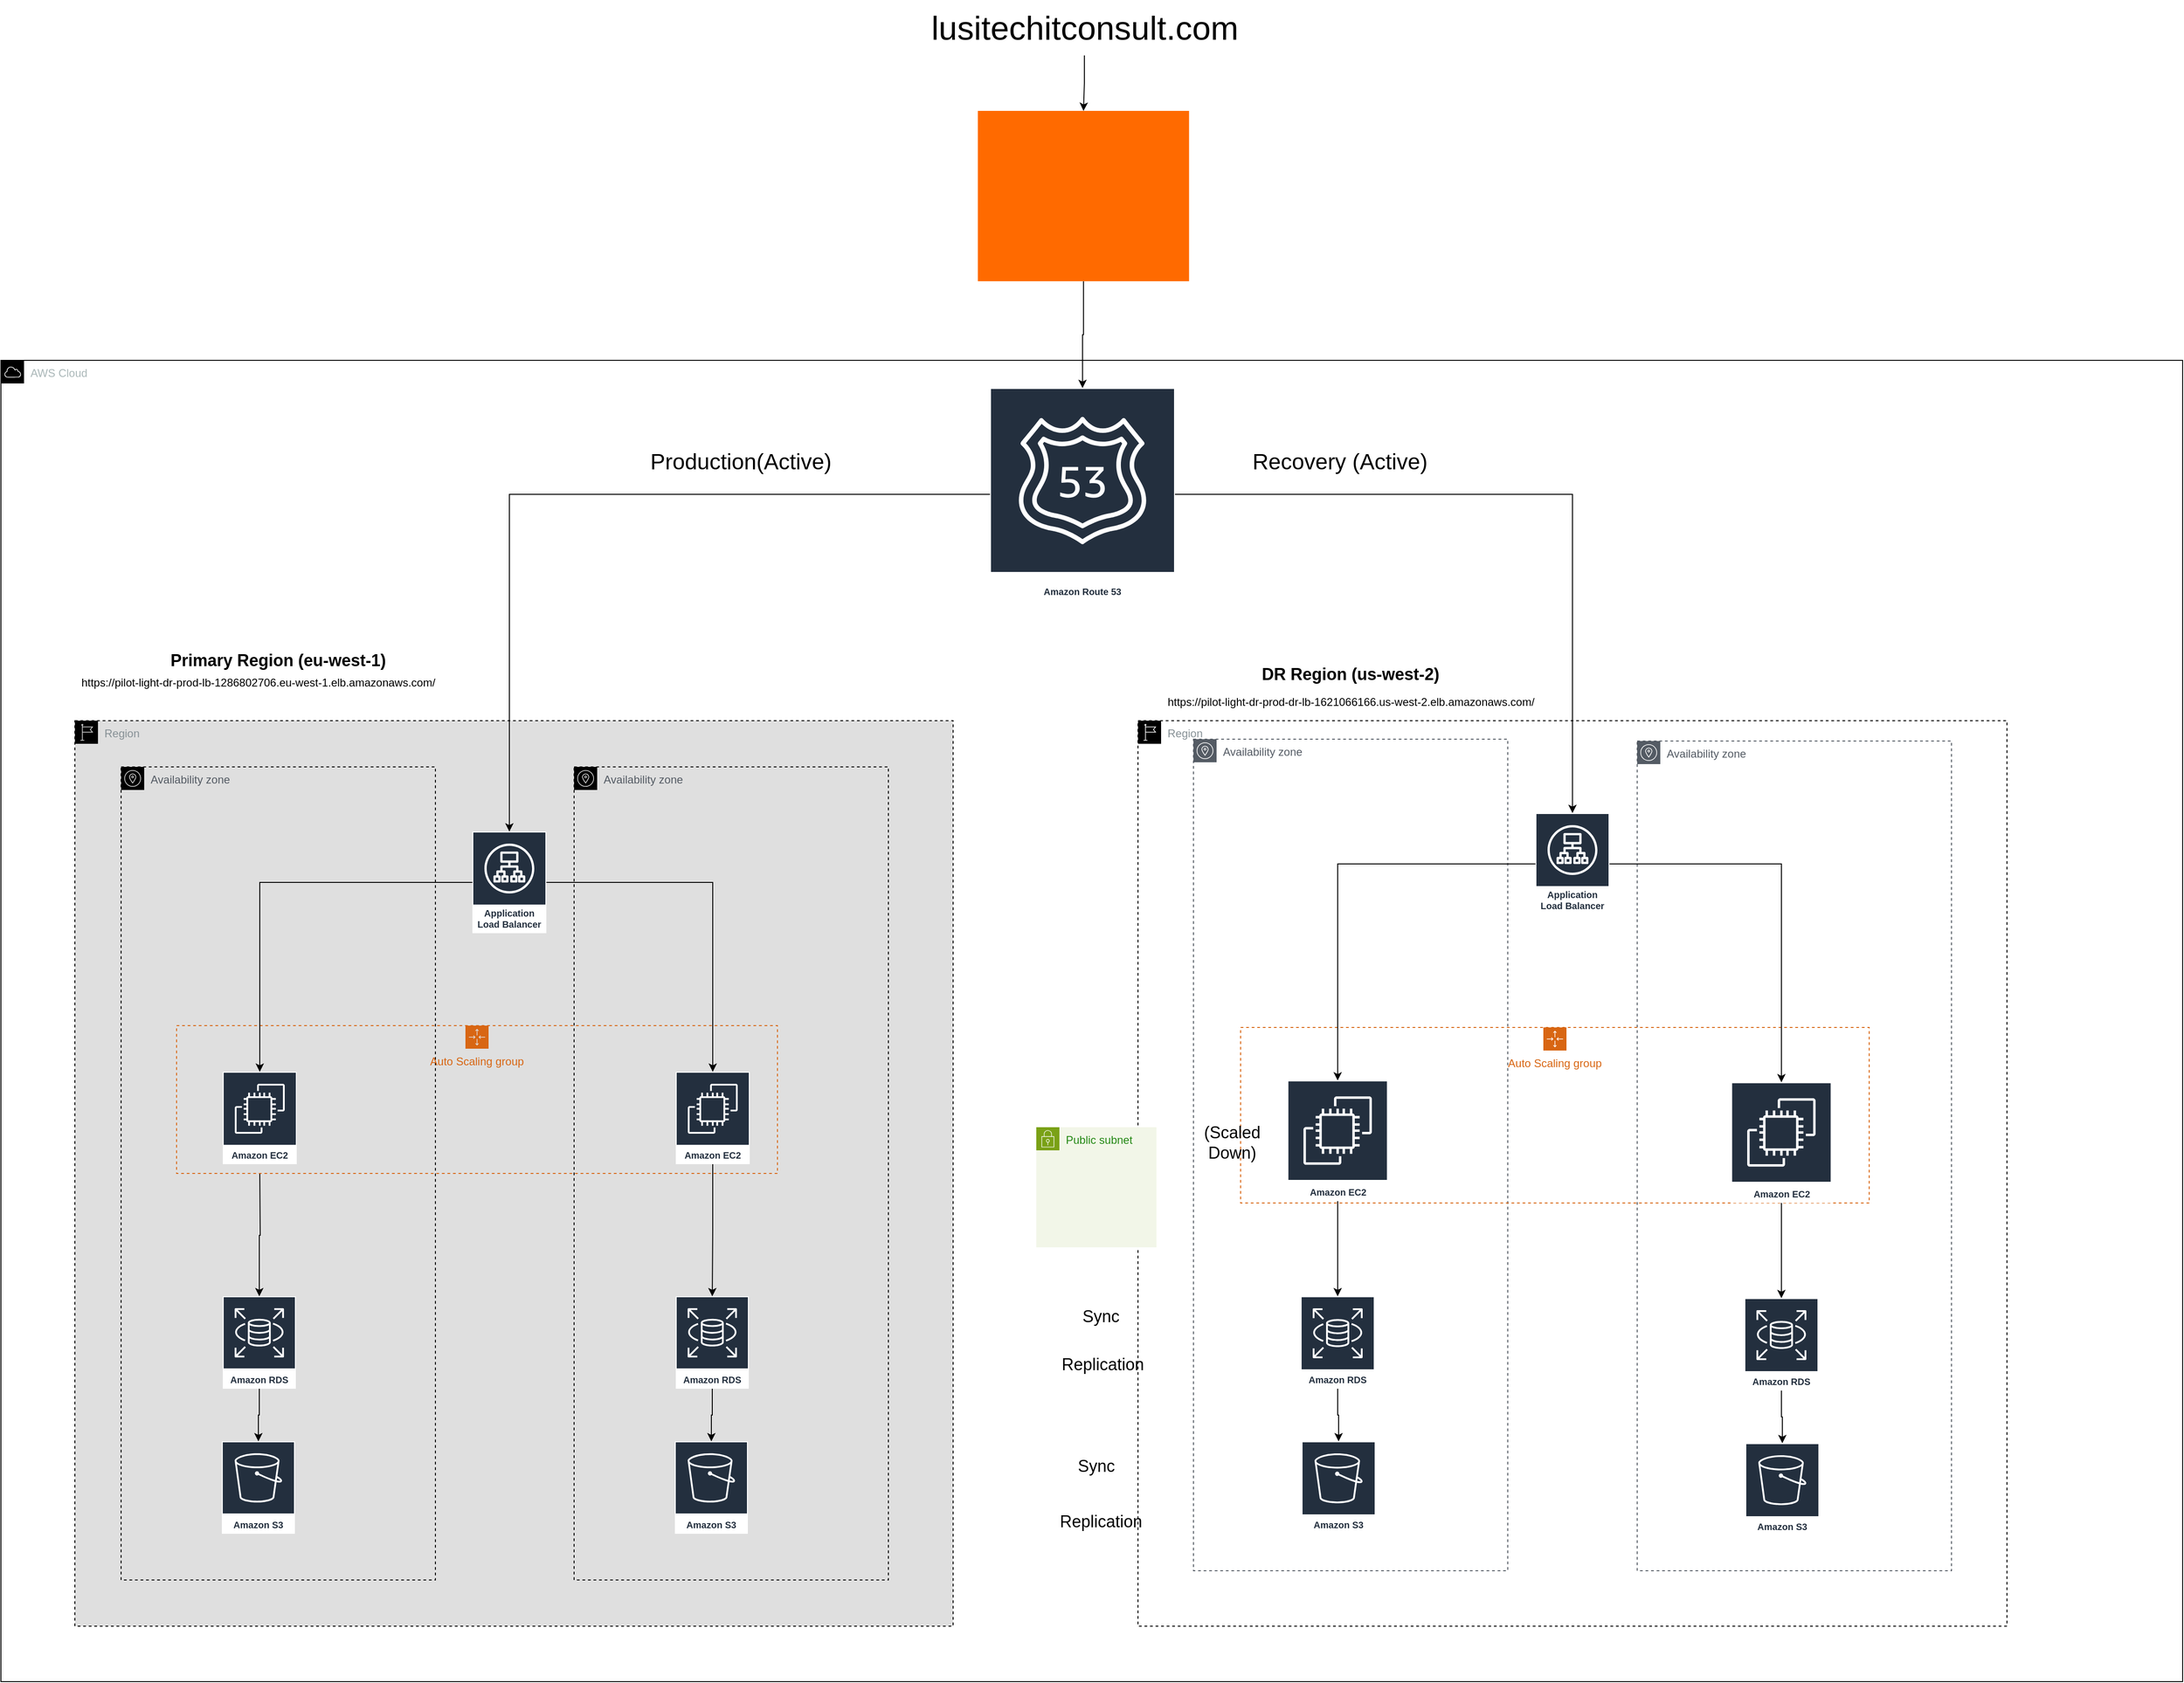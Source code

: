 <mxfile version="26.2.14">
  <diagram name="Page-1" id="S9IGUzXnpJJAWe1WNVM6">
    <mxGraphModel dx="3644" dy="2729" grid="1" gridSize="10" guides="1" tooltips="1" connect="1" arrows="1" fold="1" page="1" pageScale="1" pageWidth="850" pageHeight="1100" math="0" shadow="0">
      <root>
        <mxCell id="0" />
        <mxCell id="1" parent="0" />
        <mxCell id="c33rpvAg6YKPD7jpbMuT-11" value="AWS Cloud" style="sketch=0;outlineConnect=0;gradientColor=none;html=1;whiteSpace=wrap;fontSize=12;fontStyle=0;shape=mxgraph.aws4.group;grIcon=mxgraph.aws4.group_aws_cloud;strokeColor=default;fillColor=none;verticalAlign=top;align=left;spacingLeft=30;fontColor=#AAB7B8;dashed=0;" parent="1" vertex="1">
          <mxGeometry x="-710" y="-310" width="2360" height="1430" as="geometry" />
        </mxCell>
        <mxCell id="lF_zRqPbyFzeSfrfxNEX-1" value="Region" style="sketch=0;outlineConnect=0;gradientColor=none;html=1;whiteSpace=wrap;fontSize=12;fontStyle=0;shape=mxgraph.aws4.group;grIcon=mxgraph.aws4.group_region;strokeColor=default;fillColor=#DFDFDF;verticalAlign=top;align=left;spacingLeft=30;fontColor=#879196;dashed=1;" parent="1" vertex="1">
          <mxGeometry x="-630" y="80" width="950" height="980" as="geometry" />
        </mxCell>
        <mxCell id="kgWiA84RhEkZHJxOb2_Y-12" value="Availability zone" style="sketch=0;outlineConnect=0;gradientColor=none;html=1;whiteSpace=wrap;fontSize=12;fontStyle=0;shape=mxgraph.aws4.group;grIcon=mxgraph.aws4.group_availability_zone;strokeColor=default;fillColor=none;verticalAlign=top;align=left;spacingLeft=30;fontColor=#545B64;dashed=1;" vertex="1" parent="1">
          <mxGeometry x="-90" y="130" width="340" height="880" as="geometry" />
        </mxCell>
        <mxCell id="lF_zRqPbyFzeSfrfxNEX-2" value="Region" style="sketch=0;outlineConnect=0;gradientColor=none;html=1;whiteSpace=wrap;fontSize=12;fontStyle=0;shape=mxgraph.aws4.group;grIcon=mxgraph.aws4.group_region;strokeColor=default;fillColor=none;verticalAlign=top;align=left;spacingLeft=30;fontColor=#879196;dashed=1;" parent="1" vertex="1">
          <mxGeometry x="520" y="80" width="940" height="980" as="geometry" />
        </mxCell>
        <mxCell id="kgWiA84RhEkZHJxOb2_Y-13" value="Availability zone" style="sketch=0;outlineConnect=0;gradientColor=none;html=1;whiteSpace=wrap;fontSize=12;fontStyle=0;shape=mxgraph.aws4.group;grIcon=mxgraph.aws4.group_availability_zone;strokeColor=#545B64;fillColor=none;verticalAlign=top;align=left;spacingLeft=30;fontColor=#545B64;dashed=1;" vertex="1" parent="1">
          <mxGeometry x="580" y="100" width="340" height="900" as="geometry" />
        </mxCell>
        <mxCell id="kgWiA84RhEkZHJxOb2_Y-5" value="Availability zone" style="sketch=0;outlineConnect=0;gradientColor=none;html=1;whiteSpace=wrap;fontSize=12;fontStyle=0;shape=mxgraph.aws4.group;grIcon=mxgraph.aws4.group_availability_zone;strokeColor=default;fillColor=none;verticalAlign=top;align=left;spacingLeft=30;fontColor=#545B64;dashed=1;" vertex="1" parent="1">
          <mxGeometry x="-580" y="130" width="340" height="880" as="geometry" />
        </mxCell>
        <mxCell id="lF_zRqPbyFzeSfrfxNEX-3" value="&lt;b&gt;&lt;font style=&quot;font-size: 18px;&quot;&gt;Primary Region (eu-west-1)&lt;/font&gt;&lt;/b&gt;" style="text;html=1;align=center;verticalAlign=middle;whiteSpace=wrap;rounded=0;" parent="1" vertex="1">
          <mxGeometry x="-545" width="270" height="30" as="geometry" />
        </mxCell>
        <mxCell id="lF_zRqPbyFzeSfrfxNEX-4" value="&lt;b&gt;&lt;font style=&quot;font-size: 18px;&quot;&gt;DR Region (us-west-2)&lt;/font&gt;&lt;/b&gt;" style="text;html=1;align=center;verticalAlign=middle;whiteSpace=wrap;rounded=0;" parent="1" vertex="1">
          <mxGeometry x="615" y="15" width="270" height="30" as="geometry" />
        </mxCell>
        <mxCell id="lF_zRqPbyFzeSfrfxNEX-5" value="Amazon S3" style="sketch=0;outlineConnect=0;fontColor=#232F3E;gradientColor=none;strokeColor=#ffffff;fillColor=#232F3E;dashed=0;verticalLabelPosition=middle;verticalAlign=bottom;align=center;html=1;whiteSpace=wrap;fontSize=10;fontStyle=1;spacing=3;shape=mxgraph.aws4.productIcon;prIcon=mxgraph.aws4.s3;" parent="1" vertex="1">
          <mxGeometry x="-471" y="860" width="79" height="100" as="geometry" />
        </mxCell>
        <mxCell id="lF_zRqPbyFzeSfrfxNEX-21" value="" style="edgeStyle=orthogonalEdgeStyle;rounded=0;orthogonalLoop=1;jettySize=auto;html=1;" parent="1" source="lF_zRqPbyFzeSfrfxNEX-6" target="lF_zRqPbyFzeSfrfxNEX-5" edge="1">
          <mxGeometry relative="1" as="geometry" />
        </mxCell>
        <mxCell id="lF_zRqPbyFzeSfrfxNEX-6" value="Amazon RDS" style="sketch=0;outlineConnect=0;fontColor=#232F3E;gradientColor=none;strokeColor=#ffffff;fillColor=#232F3E;dashed=0;verticalLabelPosition=middle;verticalAlign=bottom;align=center;html=1;whiteSpace=wrap;fontSize=10;fontStyle=1;spacing=3;shape=mxgraph.aws4.productIcon;prIcon=mxgraph.aws4.rds;" parent="1" vertex="1">
          <mxGeometry x="-470" y="703" width="79" height="100" as="geometry" />
        </mxCell>
        <mxCell id="lF_zRqPbyFzeSfrfxNEX-12" value="" style="group" parent="1" vertex="1" connectable="0">
          <mxGeometry x="-500" y="410" width="139" height="160" as="geometry" />
        </mxCell>
        <mxCell id="lF_zRqPbyFzeSfrfxNEX-9" value="Amazon EC2" style="sketch=0;outlineConnect=0;fontColor=#232F3E;gradientColor=none;strokeColor=#ffffff;fillColor=#232F3E;dashed=0;verticalLabelPosition=middle;verticalAlign=bottom;align=center;html=1;whiteSpace=wrap;fontSize=10;fontStyle=1;spacing=3;shape=mxgraph.aws4.productIcon;prIcon=mxgraph.aws4.ec2;" parent="lF_zRqPbyFzeSfrfxNEX-12" vertex="1">
          <mxGeometry x="30" y="50" width="80" height="100" as="geometry" />
        </mxCell>
        <mxCell id="lF_zRqPbyFzeSfrfxNEX-20" value="" style="edgeStyle=orthogonalEdgeStyle;rounded=0;orthogonalLoop=1;jettySize=auto;html=1;" parent="1" target="lF_zRqPbyFzeSfrfxNEX-6" edge="1">
          <mxGeometry relative="1" as="geometry">
            <mxPoint x="-430" y="570" as="sourcePoint" />
          </mxGeometry>
        </mxCell>
        <mxCell id="lF_zRqPbyFzeSfrfxNEX-24" value="" style="group" parent="1" vertex="1" connectable="0">
          <mxGeometry x="641" y="410" width="190" height="190.01" as="geometry" />
        </mxCell>
        <mxCell id="lF_zRqPbyFzeSfrfxNEX-26" value="Amazon EC2" style="sketch=0;outlineConnect=0;fontColor=#232F3E;gradientColor=none;strokeColor=#ffffff;fillColor=#232F3E;dashed=0;verticalLabelPosition=middle;verticalAlign=bottom;align=center;html=1;whiteSpace=wrap;fontSize=10;fontStyle=1;spacing=3;shape=mxgraph.aws4.productIcon;prIcon=mxgraph.aws4.ec2;" parent="lF_zRqPbyFzeSfrfxNEX-24" vertex="1">
          <mxGeometry x="40.71" y="59.38" width="108.57" height="130.63" as="geometry" />
        </mxCell>
        <mxCell id="lF_zRqPbyFzeSfrfxNEX-32" value="" style="edgeStyle=orthogonalEdgeStyle;rounded=0;orthogonalLoop=1;jettySize=auto;html=1;" parent="1" source="lF_zRqPbyFzeSfrfxNEX-27" target="lF_zRqPbyFzeSfrfxNEX-28" edge="1">
          <mxGeometry relative="1" as="geometry" />
        </mxCell>
        <mxCell id="lF_zRqPbyFzeSfrfxNEX-27" value="Amazon RDS" style="sketch=0;outlineConnect=0;fontColor=#232F3E;gradientColor=none;strokeColor=#ffffff;fillColor=#232F3E;dashed=0;verticalLabelPosition=middle;verticalAlign=bottom;align=center;html=1;whiteSpace=wrap;fontSize=10;fontStyle=1;spacing=3;shape=mxgraph.aws4.productIcon;prIcon=mxgraph.aws4.rds;" parent="1" vertex="1">
          <mxGeometry x="696" y="703" width="80" height="100" as="geometry" />
        </mxCell>
        <mxCell id="lF_zRqPbyFzeSfrfxNEX-28" value="Amazon S3" style="sketch=0;outlineConnect=0;fontColor=#232F3E;gradientColor=none;strokeColor=#ffffff;fillColor=#232F3E;dashed=0;verticalLabelPosition=middle;verticalAlign=bottom;align=center;html=1;whiteSpace=wrap;fontSize=10;fontStyle=1;spacing=3;shape=mxgraph.aws4.productIcon;prIcon=mxgraph.aws4.s3;" parent="1" vertex="1">
          <mxGeometry x="697" y="860" width="80" height="100" as="geometry" />
        </mxCell>
        <mxCell id="c33rpvAg6YKPD7jpbMuT-5" value="&lt;font style=&quot;font-size: 18px;&quot;&gt;Sync&lt;/font&gt;" style="text;html=1;align=center;verticalAlign=middle;whiteSpace=wrap;rounded=0;" parent="1" vertex="1">
          <mxGeometry x="450" y="710" width="60" height="30" as="geometry" />
        </mxCell>
        <mxCell id="c33rpvAg6YKPD7jpbMuT-6" value="&lt;font style=&quot;font-size: 18px;&quot;&gt;Replication&lt;/font&gt;" style="text;html=1;align=center;verticalAlign=middle;whiteSpace=wrap;rounded=0;" parent="1" vertex="1">
          <mxGeometry x="452" y="762" width="60" height="30" as="geometry" />
        </mxCell>
        <mxCell id="c33rpvAg6YKPD7jpbMuT-7" value="&lt;font style=&quot;font-size: 18px;&quot;&gt;Replication&lt;/font&gt;" style="text;html=1;align=center;verticalAlign=middle;whiteSpace=wrap;rounded=0;" parent="1" vertex="1">
          <mxGeometry x="450" y="932" width="60" height="30" as="geometry" />
        </mxCell>
        <mxCell id="c33rpvAg6YKPD7jpbMuT-8" value="&lt;font style=&quot;font-size: 18px;&quot;&gt;Sync&lt;/font&gt;" style="text;html=1;align=center;verticalAlign=middle;whiteSpace=wrap;rounded=0;" parent="1" vertex="1">
          <mxGeometry x="445" y="872" width="60" height="30" as="geometry" />
        </mxCell>
        <mxCell id="kgWiA84RhEkZHJxOb2_Y-27" style="edgeStyle=orthogonalEdgeStyle;rounded=0;orthogonalLoop=1;jettySize=auto;html=1;" edge="1" parent="1" source="kgWiA84RhEkZHJxOb2_Y-1" target="kgWiA84RhEkZHJxOb2_Y-42">
          <mxGeometry relative="1" as="geometry" />
        </mxCell>
        <mxCell id="kgWiA84RhEkZHJxOb2_Y-30" style="edgeStyle=orthogonalEdgeStyle;rounded=0;orthogonalLoop=1;jettySize=auto;html=1;" edge="1" parent="1" source="kgWiA84RhEkZHJxOb2_Y-1" target="kgWiA84RhEkZHJxOb2_Y-19">
          <mxGeometry relative="1" as="geometry">
            <Array as="points">
              <mxPoint x="990" y="-165" />
            </Array>
          </mxGeometry>
        </mxCell>
        <mxCell id="kgWiA84RhEkZHJxOb2_Y-1" value="Amazon Route 53" style="sketch=0;outlineConnect=0;fontColor=#232F3E;gradientColor=none;strokeColor=#ffffff;fillColor=#232F3E;dashed=0;verticalLabelPosition=middle;verticalAlign=bottom;align=center;html=1;whiteSpace=wrap;fontSize=10;fontStyle=1;spacing=3;shape=mxgraph.aws4.productIcon;prIcon=mxgraph.aws4.route_53;" vertex="1" parent="1">
          <mxGeometry x="360" y="-280" width="200" height="230" as="geometry" />
        </mxCell>
        <mxCell id="kgWiA84RhEkZHJxOb2_Y-7" value="" style="group" vertex="1" connectable="0" parent="1">
          <mxGeometry x="-10" y="410" width="140" height="160" as="geometry" />
        </mxCell>
        <mxCell id="kgWiA84RhEkZHJxOb2_Y-8" value="Auto Scaling group" style="points=[[0,0],[0.25,0],[0.5,0],[0.75,0],[1,0],[1,0.25],[1,0.5],[1,0.75],[1,1],[0.75,1],[0.5,1],[0.25,1],[0,1],[0,0.75],[0,0.5],[0,0.25]];outlineConnect=0;gradientColor=none;html=1;whiteSpace=wrap;fontSize=12;fontStyle=0;container=1;pointerEvents=0;collapsible=0;recursiveResize=0;shape=mxgraph.aws4.groupCenter;grIcon=mxgraph.aws4.group_auto_scaling_group;grStroke=1;strokeColor=#D86613;fillColor=none;verticalAlign=top;align=center;fontColor=#D86613;dashed=1;spacingTop=25;" vertex="1" parent="kgWiA84RhEkZHJxOb2_Y-7">
          <mxGeometry x="-510" width="650" height="160" as="geometry" />
        </mxCell>
        <mxCell id="kgWiA84RhEkZHJxOb2_Y-9" value="Amazon EC2" style="sketch=0;outlineConnect=0;fontColor=#232F3E;gradientColor=none;strokeColor=#ffffff;fillColor=#232F3E;dashed=0;verticalLabelPosition=middle;verticalAlign=bottom;align=center;html=1;whiteSpace=wrap;fontSize=10;fontStyle=1;spacing=3;shape=mxgraph.aws4.productIcon;prIcon=mxgraph.aws4.ec2;" vertex="1" parent="kgWiA84RhEkZHJxOb2_Y-7">
          <mxGeometry x="30" y="50" width="80" height="100" as="geometry" />
        </mxCell>
        <mxCell id="kgWiA84RhEkZHJxOb2_Y-25" style="edgeStyle=orthogonalEdgeStyle;rounded=0;orthogonalLoop=1;jettySize=auto;html=1;" edge="1" parent="1" source="kgWiA84RhEkZHJxOb2_Y-10" target="kgWiA84RhEkZHJxOb2_Y-11">
          <mxGeometry relative="1" as="geometry" />
        </mxCell>
        <mxCell id="kgWiA84RhEkZHJxOb2_Y-10" value="Amazon RDS" style="sketch=0;outlineConnect=0;fontColor=#232F3E;gradientColor=none;strokeColor=#ffffff;fillColor=#232F3E;dashed=0;verticalLabelPosition=middle;verticalAlign=bottom;align=center;html=1;whiteSpace=wrap;fontSize=10;fontStyle=1;spacing=3;shape=mxgraph.aws4.productIcon;prIcon=mxgraph.aws4.rds;" vertex="1" parent="1">
          <mxGeometry x="20" y="703" width="79" height="100" as="geometry" />
        </mxCell>
        <mxCell id="kgWiA84RhEkZHJxOb2_Y-11" value="Amazon S3" style="sketch=0;outlineConnect=0;fontColor=#232F3E;gradientColor=none;strokeColor=#ffffff;fillColor=#232F3E;dashed=0;verticalLabelPosition=middle;verticalAlign=bottom;align=center;html=1;whiteSpace=wrap;fontSize=10;fontStyle=1;spacing=3;shape=mxgraph.aws4.productIcon;prIcon=mxgraph.aws4.s3;" vertex="1" parent="1">
          <mxGeometry x="19" y="860" width="79" height="100" as="geometry" />
        </mxCell>
        <mxCell id="kgWiA84RhEkZHJxOb2_Y-14" value="Availability zone" style="sketch=0;outlineConnect=0;gradientColor=none;html=1;whiteSpace=wrap;fontSize=12;fontStyle=0;shape=mxgraph.aws4.group;grIcon=mxgraph.aws4.group_availability_zone;strokeColor=#545B64;fillColor=none;verticalAlign=top;align=left;spacingLeft=30;fontColor=#545B64;dashed=1;" vertex="1" parent="1">
          <mxGeometry x="1060" y="102" width="340" height="898" as="geometry" />
        </mxCell>
        <mxCell id="kgWiA84RhEkZHJxOb2_Y-15" value="" style="group" vertex="1" connectable="0" parent="1">
          <mxGeometry x="1121" y="412" width="190" height="190.01" as="geometry" />
        </mxCell>
        <mxCell id="kgWiA84RhEkZHJxOb2_Y-16" value="Auto Scaling group" style="points=[[0,0],[0.25,0],[0.5,0],[0.75,0],[1,0],[1,0.25],[1,0.5],[1,0.75],[1,1],[0.75,1],[0.5,1],[0.25,1],[0,1],[0,0.75],[0,0.5],[0,0.25]];outlineConnect=0;gradientColor=none;html=1;whiteSpace=wrap;fontSize=12;fontStyle=0;container=1;pointerEvents=0;collapsible=0;recursiveResize=0;shape=mxgraph.aws4.groupCenter;grIcon=mxgraph.aws4.group_auto_scaling_group;grStroke=1;strokeColor=#D86613;fillColor=none;verticalAlign=top;align=center;fontColor=#D86613;dashed=1;spacingTop=25;" vertex="1" parent="kgWiA84RhEkZHJxOb2_Y-15">
          <mxGeometry x="-490" width="680" height="190" as="geometry" />
        </mxCell>
        <mxCell id="kgWiA84RhEkZHJxOb2_Y-17" value="&lt;font style=&quot;font-size: 18px;&quot;&gt;(Scaled Down)&lt;/font&gt;" style="text;html=1;align=center;verticalAlign=middle;whiteSpace=wrap;rounded=0;" vertex="1" parent="kgWiA84RhEkZHJxOb2_Y-16">
          <mxGeometry x="-59.29" y="109.7" width="100" height="30" as="geometry" />
        </mxCell>
        <mxCell id="kgWiA84RhEkZHJxOb2_Y-18" value="Amazon EC2" style="sketch=0;outlineConnect=0;fontColor=#232F3E;gradientColor=none;strokeColor=#ffffff;fillColor=#232F3E;dashed=0;verticalLabelPosition=middle;verticalAlign=bottom;align=center;html=1;whiteSpace=wrap;fontSize=10;fontStyle=1;spacing=3;shape=mxgraph.aws4.productIcon;prIcon=mxgraph.aws4.ec2;" vertex="1" parent="kgWiA84RhEkZHJxOb2_Y-15">
          <mxGeometry x="40.71" y="59.38" width="108.57" height="130.63" as="geometry" />
        </mxCell>
        <mxCell id="kgWiA84RhEkZHJxOb2_Y-45" style="edgeStyle=orthogonalEdgeStyle;rounded=0;orthogonalLoop=1;jettySize=auto;html=1;" edge="1" parent="1" source="kgWiA84RhEkZHJxOb2_Y-19" target="kgWiA84RhEkZHJxOb2_Y-18">
          <mxGeometry relative="1" as="geometry" />
        </mxCell>
        <mxCell id="kgWiA84RhEkZHJxOb2_Y-46" style="edgeStyle=orthogonalEdgeStyle;rounded=0;orthogonalLoop=1;jettySize=auto;html=1;" edge="1" parent="1" source="kgWiA84RhEkZHJxOb2_Y-19" target="lF_zRqPbyFzeSfrfxNEX-26">
          <mxGeometry relative="1" as="geometry" />
        </mxCell>
        <mxCell id="kgWiA84RhEkZHJxOb2_Y-19" value="Application Load Balancer" style="sketch=0;outlineConnect=0;fontColor=#232F3E;gradientColor=none;strokeColor=#ffffff;fillColor=#232F3E;dashed=0;verticalLabelPosition=middle;verticalAlign=bottom;align=center;html=1;whiteSpace=wrap;fontSize=10;fontStyle=1;spacing=3;shape=mxgraph.aws4.productIcon;prIcon=mxgraph.aws4.application_load_balancer;" vertex="1" parent="1">
          <mxGeometry x="950" y="180" width="80" height="110" as="geometry" />
        </mxCell>
        <mxCell id="kgWiA84RhEkZHJxOb2_Y-41" style="edgeStyle=orthogonalEdgeStyle;rounded=0;orthogonalLoop=1;jettySize=auto;html=1;" edge="1" parent="1" source="kgWiA84RhEkZHJxOb2_Y-20" target="kgWiA84RhEkZHJxOb2_Y-21">
          <mxGeometry relative="1" as="geometry" />
        </mxCell>
        <mxCell id="kgWiA84RhEkZHJxOb2_Y-20" value="Amazon RDS" style="sketch=0;outlineConnect=0;fontColor=#232F3E;gradientColor=none;strokeColor=#ffffff;fillColor=#232F3E;dashed=0;verticalLabelPosition=middle;verticalAlign=bottom;align=center;html=1;whiteSpace=wrap;fontSize=10;fontStyle=1;spacing=3;shape=mxgraph.aws4.productIcon;prIcon=mxgraph.aws4.rds;" vertex="1" parent="1">
          <mxGeometry x="1176" y="705" width="80" height="100" as="geometry" />
        </mxCell>
        <mxCell id="kgWiA84RhEkZHJxOb2_Y-21" value="Amazon S3" style="sketch=0;outlineConnect=0;fontColor=#232F3E;gradientColor=none;strokeColor=#ffffff;fillColor=#232F3E;dashed=0;verticalLabelPosition=middle;verticalAlign=bottom;align=center;html=1;whiteSpace=wrap;fontSize=10;fontStyle=1;spacing=3;shape=mxgraph.aws4.productIcon;prIcon=mxgraph.aws4.s3;" vertex="1" parent="1">
          <mxGeometry x="1177" y="862" width="80" height="100" as="geometry" />
        </mxCell>
        <mxCell id="kgWiA84RhEkZHJxOb2_Y-36" style="edgeStyle=orthogonalEdgeStyle;rounded=0;orthogonalLoop=1;jettySize=auto;html=1;" edge="1" parent="1" source="kgWiA84RhEkZHJxOb2_Y-22" target="kgWiA84RhEkZHJxOb2_Y-1">
          <mxGeometry relative="1" as="geometry" />
        </mxCell>
        <mxCell id="kgWiA84RhEkZHJxOb2_Y-22" value="" style="points=[];aspect=fixed;html=1;align=center;shadow=0;dashed=0;fillColor=#FF6A00;strokeColor=none;shape=mxgraph.alibaba_cloud.domain_and_website;" vertex="1" parent="1">
          <mxGeometry x="346.77" y="-580" width="228.47" height="184.38" as="geometry" />
        </mxCell>
        <mxCell id="kgWiA84RhEkZHJxOb2_Y-24" style="edgeStyle=orthogonalEdgeStyle;rounded=0;orthogonalLoop=1;jettySize=auto;html=1;" edge="1" parent="1" source="kgWiA84RhEkZHJxOb2_Y-9" target="kgWiA84RhEkZHJxOb2_Y-10">
          <mxGeometry relative="1" as="geometry" />
        </mxCell>
        <mxCell id="kgWiA84RhEkZHJxOb2_Y-35" value="" style="edgeStyle=orthogonalEdgeStyle;rounded=0;orthogonalLoop=1;jettySize=auto;html=1;" edge="1" parent="1" source="kgWiA84RhEkZHJxOb2_Y-26" target="kgWiA84RhEkZHJxOb2_Y-22">
          <mxGeometry relative="1" as="geometry" />
        </mxCell>
        <mxCell id="kgWiA84RhEkZHJxOb2_Y-26" value="&lt;font style=&quot;font-size: 36px;&quot;&gt;lusitechitconsult.com&lt;/font&gt;" style="text;html=1;align=center;verticalAlign=middle;resizable=0;points=[];autosize=1;strokeColor=none;fillColor=none;" vertex="1" parent="1">
          <mxGeometry x="282" y="-700" width="360" height="60" as="geometry" />
        </mxCell>
        <mxCell id="kgWiA84RhEkZHJxOb2_Y-31" value="&lt;font style=&quot;font-size: 24px;&quot;&gt;Production(Active)&lt;/font&gt;" style="text;html=1;align=center;verticalAlign=middle;resizable=0;points=[];autosize=1;strokeColor=none;fillColor=none;" vertex="1" parent="1">
          <mxGeometry x="-20" y="-220" width="220" height="40" as="geometry" />
        </mxCell>
        <mxCell id="kgWiA84RhEkZHJxOb2_Y-32" value="&lt;font style=&quot;font-size: 24px;&quot;&gt;Recovery (Active)&lt;/font&gt;" style="text;html=1;align=center;verticalAlign=middle;resizable=0;points=[];autosize=1;strokeColor=none;fillColor=none;" vertex="1" parent="1">
          <mxGeometry x="633" y="-220" width="210" height="40" as="geometry" />
        </mxCell>
        <mxCell id="kgWiA84RhEkZHJxOb2_Y-33" value="https://pilot-light-dr-prod-lb-1286802706.eu-west-1.elb.amazonaws.com/" style="text;html=1;align=center;verticalAlign=middle;resizable=0;points=[];autosize=1;strokeColor=none;fillColor=none;" vertex="1" parent="1">
          <mxGeometry x="-637" y="24" width="410" height="30" as="geometry" />
        </mxCell>
        <mxCell id="kgWiA84RhEkZHJxOb2_Y-34" value="https://pilot-light-dr-prod-dr-lb-1621066166.us-west-2.elb.amazonaws.com/" style="text;html=1;align=center;verticalAlign=middle;resizable=0;points=[];autosize=1;strokeColor=none;fillColor=none;" vertex="1" parent="1">
          <mxGeometry x="540" y="45" width="420" height="30" as="geometry" />
        </mxCell>
        <mxCell id="kgWiA84RhEkZHJxOb2_Y-38" style="edgeStyle=orthogonalEdgeStyle;rounded=0;orthogonalLoop=1;jettySize=auto;html=1;" edge="1" parent="1" source="lF_zRqPbyFzeSfrfxNEX-26" target="lF_zRqPbyFzeSfrfxNEX-27">
          <mxGeometry relative="1" as="geometry" />
        </mxCell>
        <mxCell id="kgWiA84RhEkZHJxOb2_Y-40" style="edgeStyle=orthogonalEdgeStyle;rounded=0;orthogonalLoop=1;jettySize=auto;html=1;" edge="1" parent="1" source="kgWiA84RhEkZHJxOb2_Y-18" target="kgWiA84RhEkZHJxOb2_Y-20">
          <mxGeometry relative="1" as="geometry" />
        </mxCell>
        <mxCell id="kgWiA84RhEkZHJxOb2_Y-43" style="edgeStyle=orthogonalEdgeStyle;rounded=0;orthogonalLoop=1;jettySize=auto;html=1;" edge="1" parent="1" source="kgWiA84RhEkZHJxOb2_Y-42" target="kgWiA84RhEkZHJxOb2_Y-9">
          <mxGeometry relative="1" as="geometry" />
        </mxCell>
        <mxCell id="kgWiA84RhEkZHJxOb2_Y-44" style="edgeStyle=orthogonalEdgeStyle;rounded=0;orthogonalLoop=1;jettySize=auto;html=1;" edge="1" parent="1" source="kgWiA84RhEkZHJxOb2_Y-42" target="lF_zRqPbyFzeSfrfxNEX-9">
          <mxGeometry relative="1" as="geometry" />
        </mxCell>
        <mxCell id="kgWiA84RhEkZHJxOb2_Y-42" value="Application Load Balancer" style="sketch=0;outlineConnect=0;fontColor=#232F3E;gradientColor=none;strokeColor=#ffffff;fillColor=#232F3E;dashed=0;verticalLabelPosition=middle;verticalAlign=bottom;align=center;html=1;whiteSpace=wrap;fontSize=10;fontStyle=1;spacing=3;shape=mxgraph.aws4.productIcon;prIcon=mxgraph.aws4.application_load_balancer;" vertex="1" parent="1">
          <mxGeometry x="-200" y="200" width="80" height="110" as="geometry" />
        </mxCell>
        <mxCell id="kgWiA84RhEkZHJxOb2_Y-49" value="Public subnet" style="points=[[0,0],[0.25,0],[0.5,0],[0.75,0],[1,0],[1,0.25],[1,0.5],[1,0.75],[1,1],[0.75,1],[0.5,1],[0.25,1],[0,1],[0,0.75],[0,0.5],[0,0.25]];outlineConnect=0;gradientColor=none;html=1;whiteSpace=wrap;fontSize=12;fontStyle=0;container=1;pointerEvents=0;collapsible=0;recursiveResize=0;shape=mxgraph.aws4.group;grIcon=mxgraph.aws4.group_security_group;grStroke=0;strokeColor=#7AA116;fillColor=#F2F6E8;verticalAlign=top;align=left;spacingLeft=30;fontColor=#248814;dashed=0;" vertex="1" parent="1">
          <mxGeometry x="410" y="520" width="130" height="130" as="geometry" />
        </mxCell>
      </root>
    </mxGraphModel>
  </diagram>
</mxfile>
